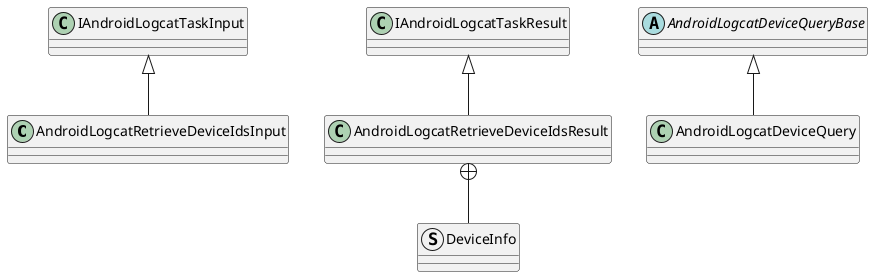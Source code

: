 @startuml
class AndroidLogcatRetrieveDeviceIdsInput {
}
class AndroidLogcatRetrieveDeviceIdsResult {
}
abstract class AndroidLogcatDeviceQueryBase {
}
class AndroidLogcatDeviceQuery {
}
struct DeviceInfo {
}
IAndroidLogcatTaskInput <|-- AndroidLogcatRetrieveDeviceIdsInput
IAndroidLogcatTaskResult <|-- AndroidLogcatRetrieveDeviceIdsResult
AndroidLogcatDeviceQueryBase <|-- AndroidLogcatDeviceQuery
AndroidLogcatRetrieveDeviceIdsResult +-- DeviceInfo
@enduml
